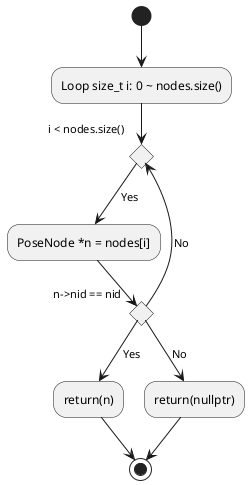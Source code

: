 @startuml

/'
    find node from id
    input: int id
    return: PoseNode*
'/

(*) --> "Loop size_t i: 0 ~ nodes.size()"
--> if "i < nodes.size()" as judge_i then
        --> [Yes] "PoseNode *n = nodes[i]"
        --> if "n->nid == nid"
                --> [Yes] "return(n)"
                --> (*)
            else
                --> [No] judge_i
    else
        --> [No] "return(nullptr)"
        --> (*)
@enduml